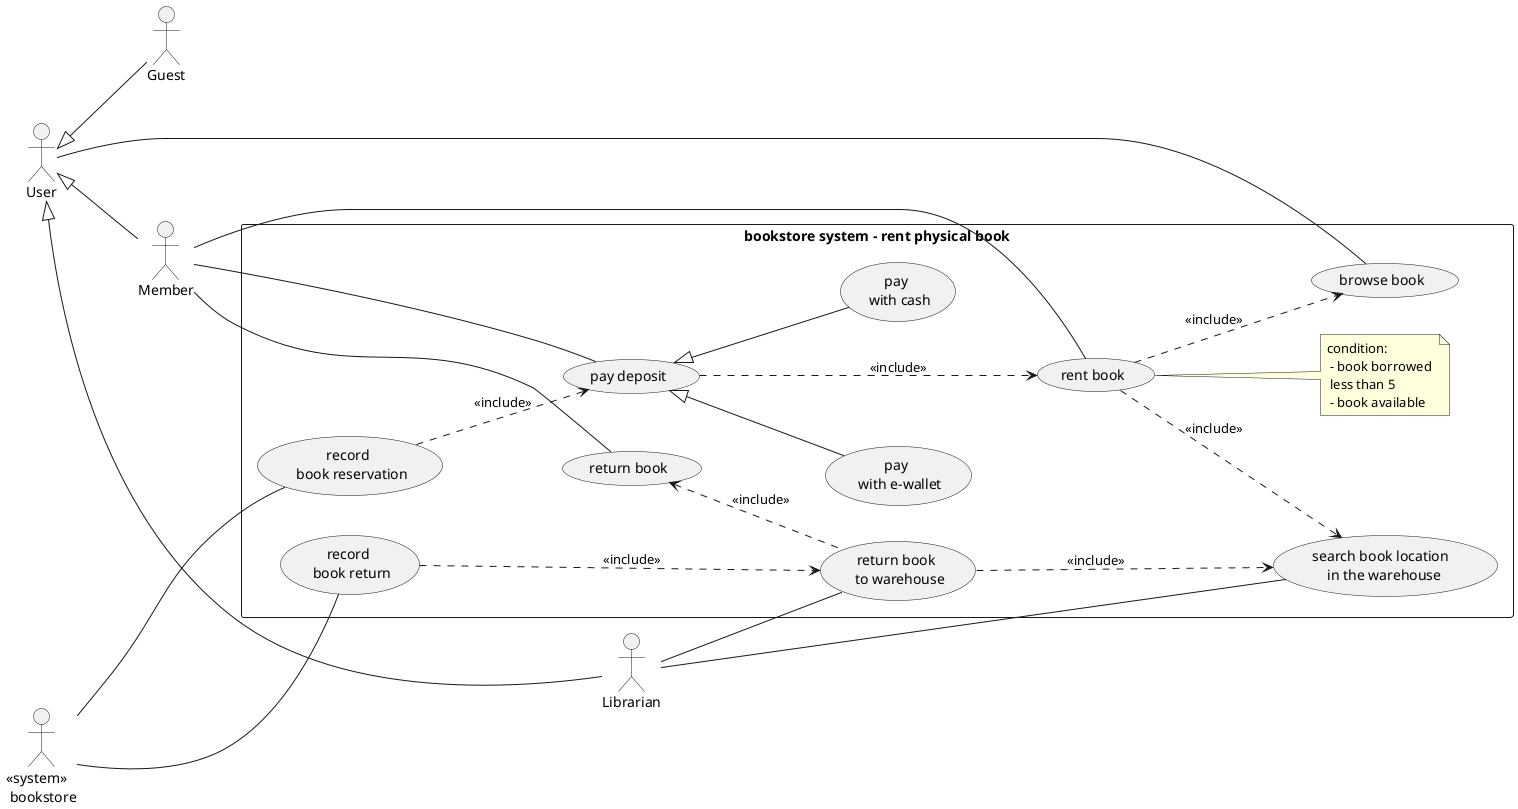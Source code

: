 @startuml

left to right direction

Guest as guest
Member as member
Librarian as librarian
User as user
"<<system>> \n bookstore" as store

rectangle "bookstore system - rent physical book" {
    usecase "rent book" as rent_book
    usecase "return book" as return_book
    usecase "return book \n to warehouse" as return_book_warehouse
    usecase "browse book" as browse_book
    usecase "search book location \n in the warehouse" as search_book
    usecase "pay deposit" as pay
    usecase "pay \n with cash" as pay_cash
    usecase "pay \n with e-wallet" as pay_e_wallet
    usecase "record \n book reservation" as record_book_reservation
    usecase "record \n book return" as record_book_return
    note right of rent_book: condition: \n - book borrowed \n less than 5 \n - book available


}
user<|--guest
user<|--member
user<|--librarian

user -- browse_book

member -- rent_book
rent_book ..> browse_book : <<include>>

librarian -l- search_book
rent_book ..> search_book : <<include>>

member --- pay
pay ...> rent_book : <<include>>
pay<|--pay_cash
pay<|--pay_e_wallet

store -- record_book_reservation
record_book_reservation ..> pay : <<include>>
member -- return_book
librarian -- return_book_warehouse
return_book_warehouse .u.> return_book : <<include>>
return_book_warehouse ...> search_book : <<include>>
store --- record_book_return
record_book_return ...> return_book_warehouse : <<include>>

@enduml
